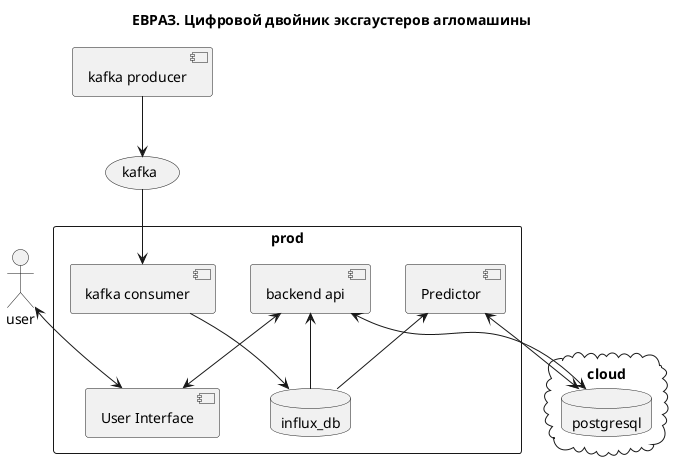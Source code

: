 @startuml
title ЕВРАЗ. Цифровой двойник эксгаустеров агломашины

actor user as user

rectangle prod{
    database influx_db as influx
    [backend api] as api
    [User Interface] as ui
    [Predictor] as predictor
    [kafka consumer] as kafka_c
}
[kafka producer] as kafka_p
(kafka) as kafka

cloud "cloud"{
    database postgresql as psql
}

user <--> ui
api <--> ui
api <--> psql
api <-- influx
psql <--> predictor
predictor <-- influx
kafka_c --> influx
kafka_p --> kafka
kafka --> kafka_c

@enduml